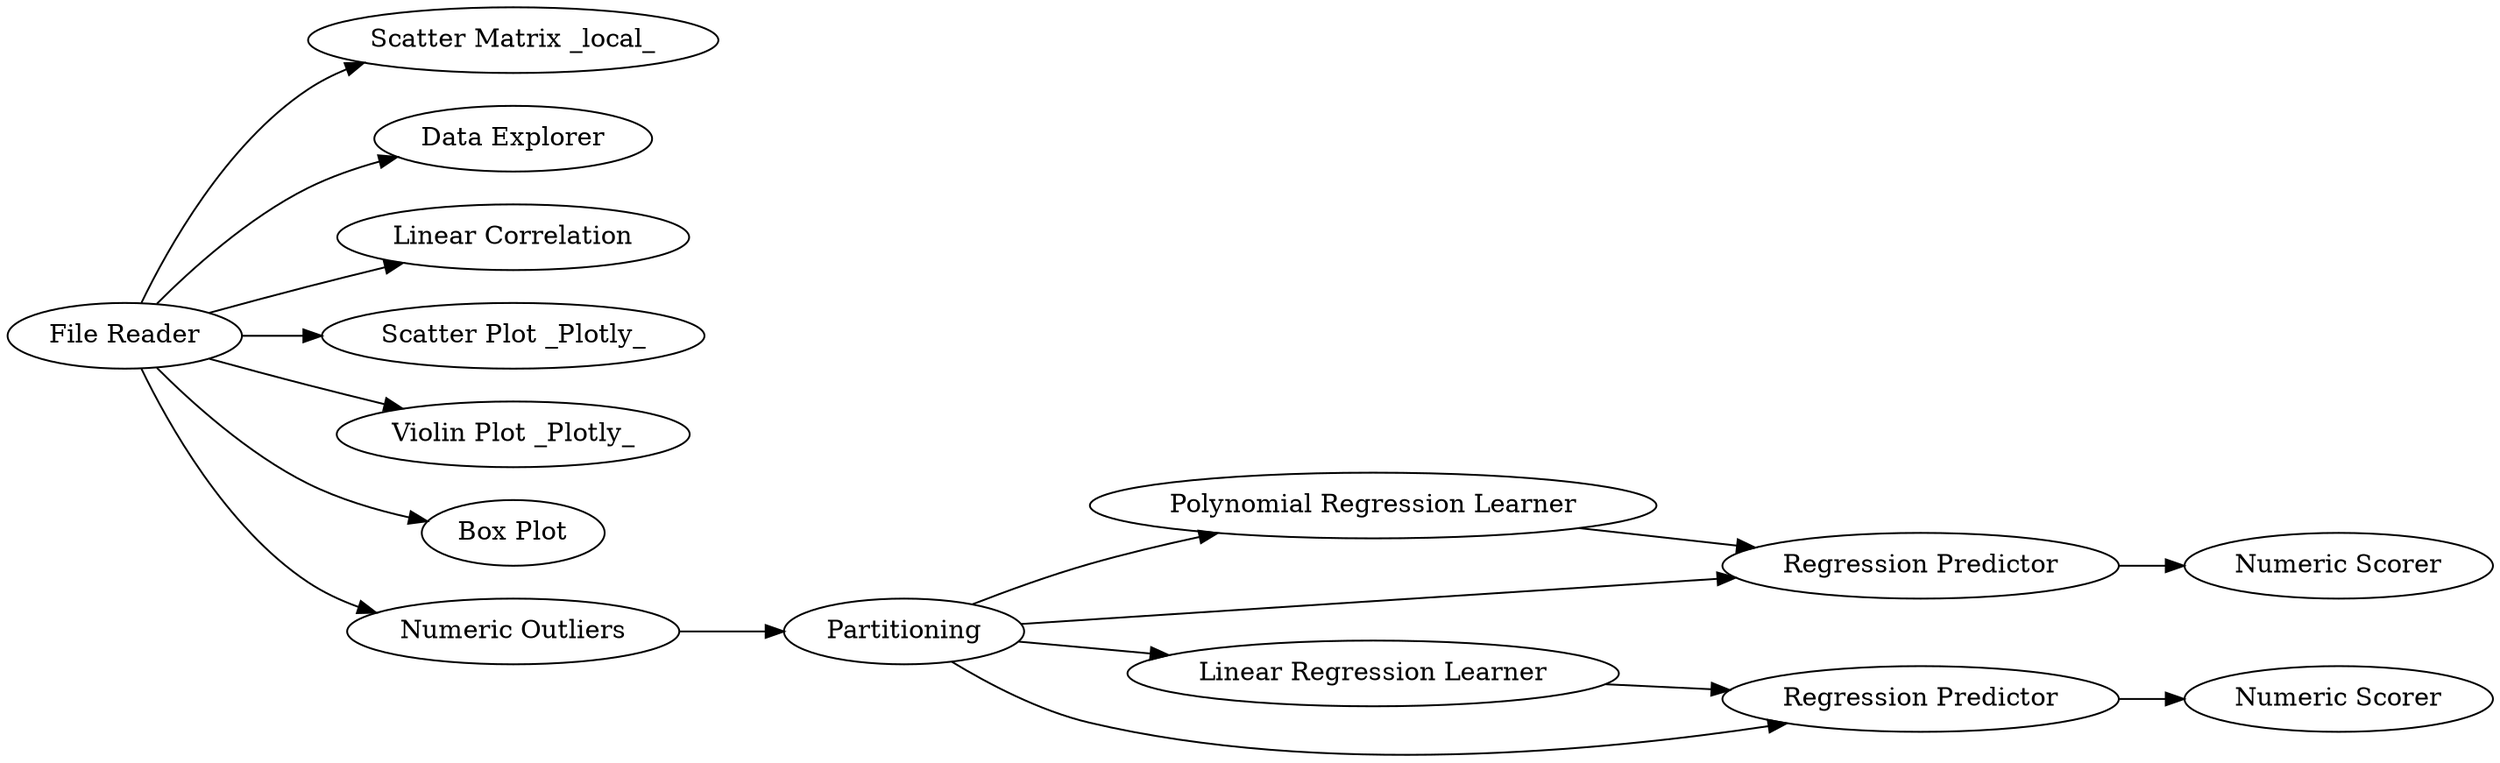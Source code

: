 digraph {
	3 [label="Scatter Matrix _local_"]
	4 [label="Data Explorer"]
	19 [label=Partitioning]
	21 [label="Polynomial Regression Learner"]
	23 [label="Linear Regression Learner"]
	24 [label="Regression Predictor"]
	26 [label="Numeric Scorer"]
	27 [label="Numeric Scorer"]
	28 [label="Regression Predictor"]
	30 [label="Linear Correlation"]
	31 [label="Scatter Plot _Plotly_"]
	32 [label="Violin Plot _Plotly_"]
	33 [label="Box Plot"]
	34 [label="File Reader"]
	35 [label="Numeric Outliers"]
	19 -> 23
	19 -> 21
	19 -> 24
	19 -> 28
	21 -> 24
	23 -> 28
	24 -> 27
	28 -> 26
	34 -> 3
	34 -> 35
	34 -> 32
	34 -> 33
	34 -> 4
	34 -> 30
	34 -> 31
	35 -> 19
	rankdir=LR
}
